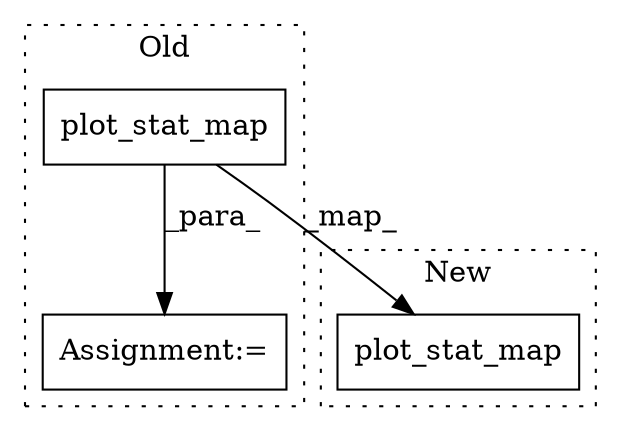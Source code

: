 digraph G {
subgraph cluster0 {
1 [label="plot_stat_map" a="32" s="2147,2194" l="14,1" shape="box"];
3 [label="Assignment:=" a="7" s="2146" l="1" shape="box"];
label = "Old";
style="dotted";
}
subgraph cluster1 {
2 [label="plot_stat_map" a="32" s="2152,2199" l="14,1" shape="box"];
label = "New";
style="dotted";
}
1 -> 3 [label="_para_"];
1 -> 2 [label="_map_"];
}